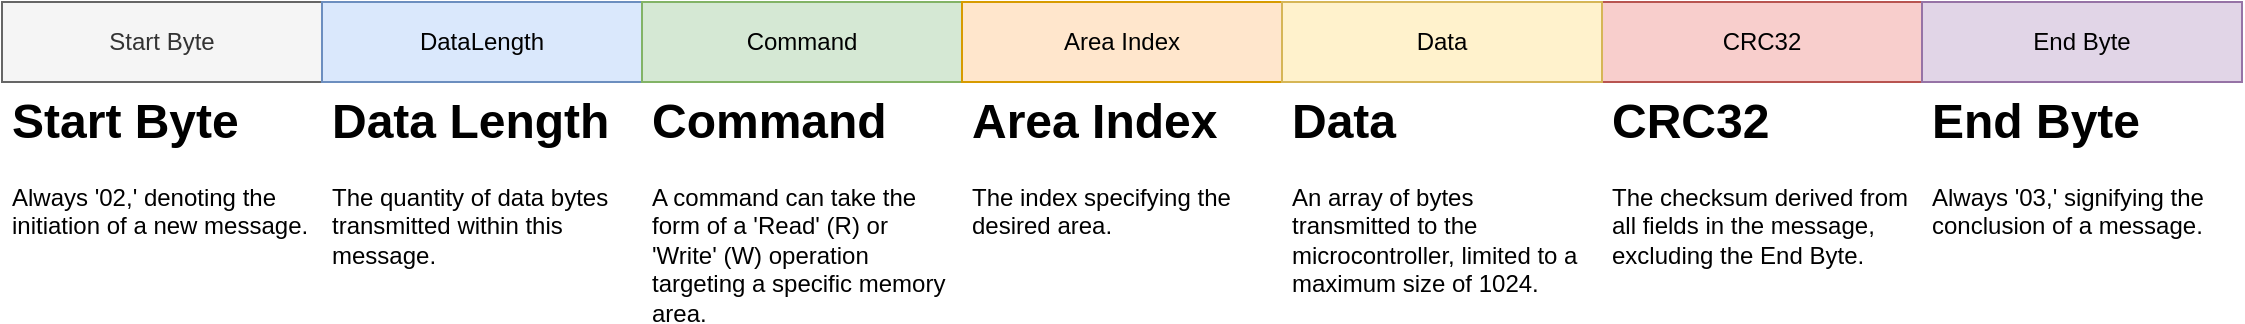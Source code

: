 <mxfile version="22.1.16" type="device">
  <diagram name="Page-1" id="2UVJwezaMy-HFesn9aP-">
    <mxGraphModel dx="1760" dy="940" grid="1" gridSize="10" guides="1" tooltips="1" connect="1" arrows="1" fold="1" page="1" pageScale="1" pageWidth="850" pageHeight="1100" math="0" shadow="0">
      <root>
        <mxCell id="0" />
        <mxCell id="1" parent="0" />
        <mxCell id="0ZeKftdlAWQwIlu2NuAj-3" value="Start Byte" style="rounded=0;whiteSpace=wrap;html=1;fillColor=#f5f5f5;strokeColor=#666666;fontColor=#333333;" vertex="1" parent="1">
          <mxGeometry x="120" y="80" width="160" height="40" as="geometry" />
        </mxCell>
        <mxCell id="0ZeKftdlAWQwIlu2NuAj-4" value="DataLength" style="rounded=0;whiteSpace=wrap;html=1;fillColor=#dae8fc;strokeColor=#6c8ebf;" vertex="1" parent="1">
          <mxGeometry x="280" y="80" width="160" height="40" as="geometry" />
        </mxCell>
        <mxCell id="0ZeKftdlAWQwIlu2NuAj-5" value="Command" style="rounded=0;whiteSpace=wrap;html=1;fillColor=#d5e8d4;strokeColor=#82b366;" vertex="1" parent="1">
          <mxGeometry x="440" y="80" width="160" height="40" as="geometry" />
        </mxCell>
        <mxCell id="0ZeKftdlAWQwIlu2NuAj-6" value="Area Index" style="rounded=0;whiteSpace=wrap;html=1;fillColor=#ffe6cc;strokeColor=#d79b00;" vertex="1" parent="1">
          <mxGeometry x="600" y="80" width="160" height="40" as="geometry" />
        </mxCell>
        <mxCell id="0ZeKftdlAWQwIlu2NuAj-10" value="CRC32" style="rounded=0;whiteSpace=wrap;html=1;fillColor=#f8cecc;strokeColor=#b85450;" vertex="1" parent="1">
          <mxGeometry x="920" y="80" width="160" height="40" as="geometry" />
        </mxCell>
        <mxCell id="0ZeKftdlAWQwIlu2NuAj-11" value="&lt;h1&gt;Start Byte&lt;br&gt;&lt;/h1&gt;&lt;p&gt;Always &#39;02,&#39; denoting the initiation of a new message.&lt;/p&gt;" style="text;html=1;strokeColor=none;fillColor=none;spacing=5;spacingTop=-20;whiteSpace=wrap;overflow=hidden;rounded=0;" vertex="1" parent="1">
          <mxGeometry x="120" y="120" width="160" height="120" as="geometry" />
        </mxCell>
        <mxCell id="0ZeKftdlAWQwIlu2NuAj-12" value="End Byte" style="rounded=0;whiteSpace=wrap;html=1;fillColor=#e1d5e7;strokeColor=#9673a6;" vertex="1" parent="1">
          <mxGeometry x="1080" y="80" width="160" height="40" as="geometry" />
        </mxCell>
        <mxCell id="0ZeKftdlAWQwIlu2NuAj-13" value="&lt;h1&gt;Data Length&lt;br&gt;&lt;/h1&gt;&lt;p&gt;The quantity of data bytes transmitted within this message.&lt;/p&gt;" style="text;html=1;strokeColor=none;fillColor=none;spacing=5;spacingTop=-20;whiteSpace=wrap;overflow=hidden;rounded=0;" vertex="1" parent="1">
          <mxGeometry x="280" y="120" width="160" height="120" as="geometry" />
        </mxCell>
        <mxCell id="0ZeKftdlAWQwIlu2NuAj-14" value="&lt;h1&gt;Command&lt;/h1&gt;&lt;div&gt;A command can take the form of a &#39;Read&#39; (R) or &#39;Write&#39; (W) operation targeting a specific memory area.&lt;/div&gt;" style="text;html=1;strokeColor=none;fillColor=none;spacing=5;spacingTop=-20;whiteSpace=wrap;overflow=hidden;rounded=0;" vertex="1" parent="1">
          <mxGeometry x="440" y="120" width="160" height="120" as="geometry" />
        </mxCell>
        <mxCell id="0ZeKftdlAWQwIlu2NuAj-15" value="&lt;h1&gt;Area Index&lt;br&gt;&lt;/h1&gt;&lt;div&gt;The index specifying the desired area.&lt;br&gt;&lt;/div&gt;" style="text;html=1;strokeColor=none;fillColor=none;spacing=5;spacingTop=-20;whiteSpace=wrap;overflow=hidden;rounded=0;" vertex="1" parent="1">
          <mxGeometry x="600" y="120" width="160" height="120" as="geometry" />
        </mxCell>
        <mxCell id="0ZeKftdlAWQwIlu2NuAj-16" value="Data" style="rounded=0;whiteSpace=wrap;html=1;glass=0;shadow=0;fillColor=#fff2cc;strokeColor=#d6b656;" vertex="1" parent="1">
          <mxGeometry x="760" y="80" width="160" height="40" as="geometry" />
        </mxCell>
        <mxCell id="0ZeKftdlAWQwIlu2NuAj-17" value="&lt;h1&gt;Data&lt;br&gt;&lt;/h1&gt;&lt;div&gt;An array of bytes transmitted to the microcontroller, limited to a maximum size of 1024.&lt;/div&gt;" style="text;html=1;strokeColor=none;fillColor=none;spacing=5;spacingTop=-20;whiteSpace=wrap;overflow=hidden;rounded=0;" vertex="1" parent="1">
          <mxGeometry x="760" y="120" width="160" height="120" as="geometry" />
        </mxCell>
        <mxCell id="0ZeKftdlAWQwIlu2NuAj-20" value="&lt;h1&gt;CRC32&lt;br&gt;&lt;/h1&gt;The checksum derived from all fields in the message, excluding the End Byte." style="text;html=1;strokeColor=none;fillColor=none;spacing=5;spacingTop=-20;whiteSpace=wrap;overflow=hidden;rounded=0;" vertex="1" parent="1">
          <mxGeometry x="920" y="120" width="160" height="120" as="geometry" />
        </mxCell>
        <mxCell id="0ZeKftdlAWQwIlu2NuAj-21" value="&lt;h1&gt;End Byte&lt;br&gt;&lt;/h1&gt;&lt;div&gt;Always &#39;03,&#39; signifying the conclusion of a message.&lt;/div&gt;" style="text;html=1;strokeColor=none;fillColor=none;spacing=5;spacingTop=-20;whiteSpace=wrap;overflow=hidden;rounded=0;" vertex="1" parent="1">
          <mxGeometry x="1080" y="120" width="160" height="120" as="geometry" />
        </mxCell>
      </root>
    </mxGraphModel>
  </diagram>
</mxfile>
